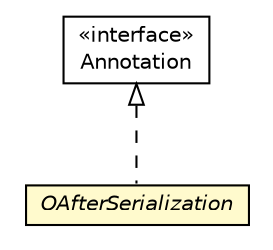 #!/usr/local/bin/dot
#
# Class diagram 
# Generated by UMLGraph version R5_6-24-gf6e263 (http://www.umlgraph.org/)
#

digraph G {
	edge [fontname="Helvetica",fontsize=10,labelfontname="Helvetica",labelfontsize=10];
	node [fontname="Helvetica",fontsize=10,shape=plaintext];
	nodesep=0.25;
	ranksep=0.5;
	// com.orientechnologies.orient.core.annotation.OAfterSerialization
	c587787 [label=<<table title="com.orientechnologies.orient.core.annotation.OAfterSerialization" border="0" cellborder="1" cellspacing="0" cellpadding="2" port="p" bgcolor="lemonChiffon" href="./OAfterSerialization.html">
		<tr><td><table border="0" cellspacing="0" cellpadding="1">
<tr><td align="center" balign="center"><font face="Helvetica-Oblique"> OAfterSerialization </font></td></tr>
		</table></td></tr>
		</table>>, URL="./OAfterSerialization.html", fontname="Helvetica", fontcolor="black", fontsize=10.0];
	//com.orientechnologies.orient.core.annotation.OAfterSerialization implements java.lang.annotation.Annotation
	c589391:p -> c587787:p [dir=back,arrowtail=empty,style=dashed];
	// java.lang.annotation.Annotation
	c589391 [label=<<table title="java.lang.annotation.Annotation" border="0" cellborder="1" cellspacing="0" cellpadding="2" port="p" href="http://java.sun.com/j2se/1.4.2/docs/api/java/lang/annotation/Annotation.html">
		<tr><td><table border="0" cellspacing="0" cellpadding="1">
<tr><td align="center" balign="center"> &#171;interface&#187; </td></tr>
<tr><td align="center" balign="center"> Annotation </td></tr>
		</table></td></tr>
		</table>>, URL="http://java.sun.com/j2se/1.4.2/docs/api/java/lang/annotation/Annotation.html", fontname="Helvetica", fontcolor="black", fontsize=10.0];
}


